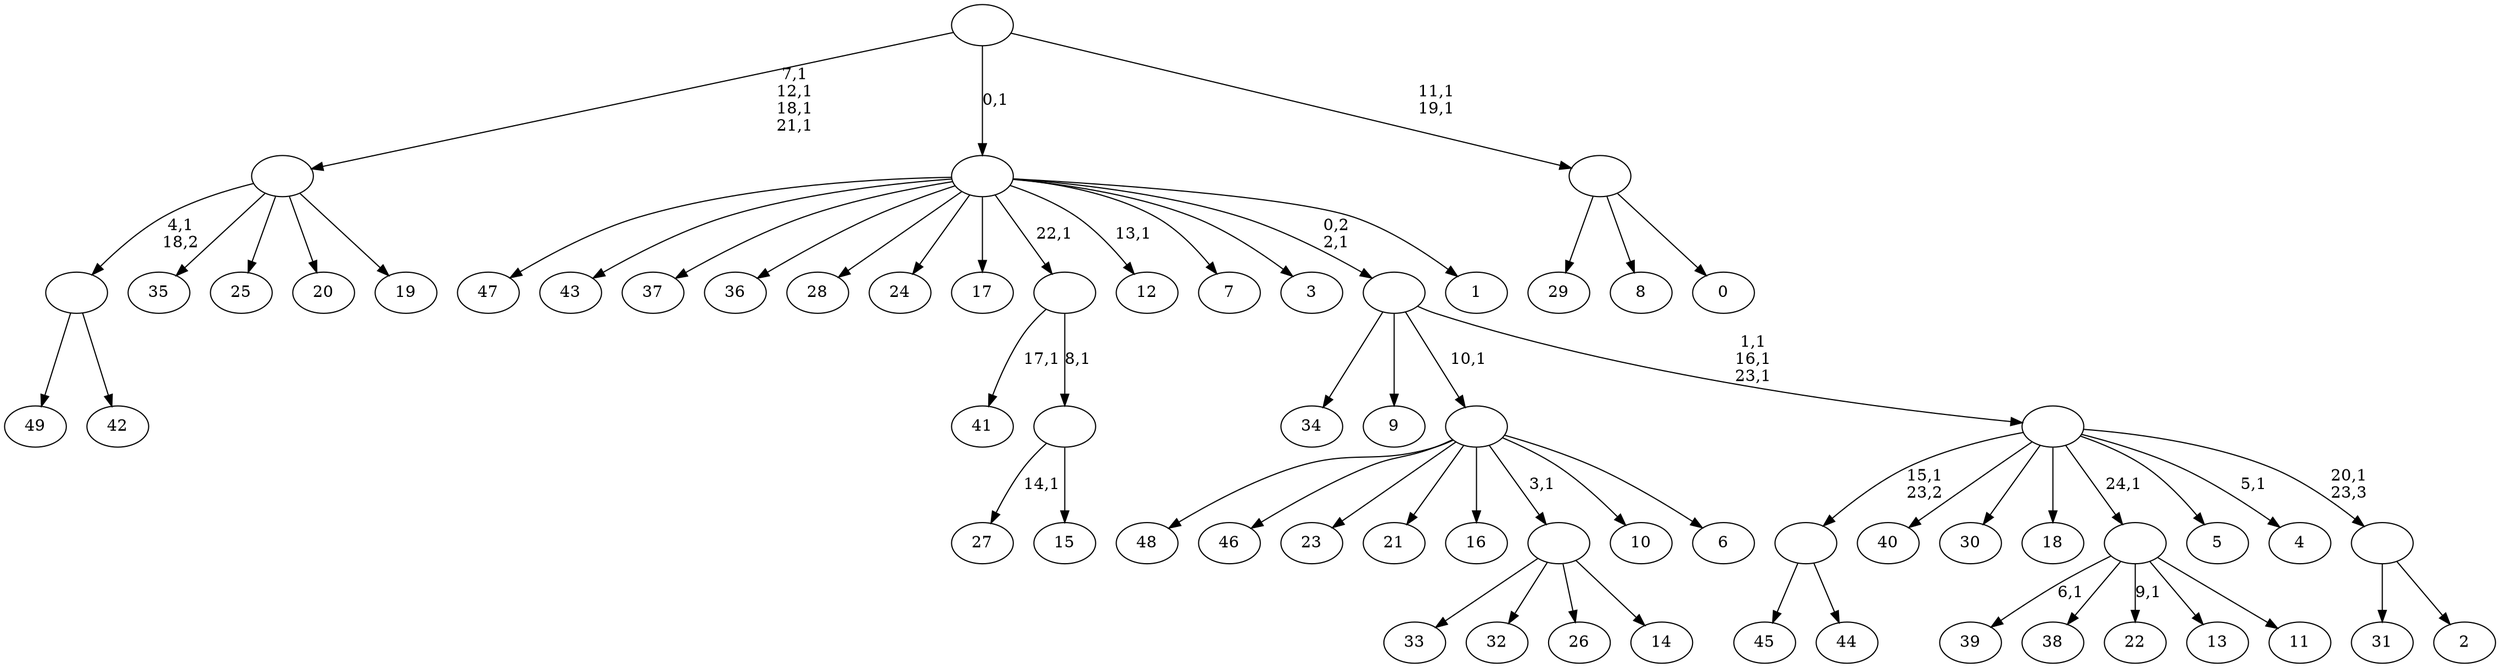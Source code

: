 digraph T {
	75 [label="49"]
	74 [label="48"]
	73 [label="47"]
	72 [label="46"]
	71 [label="45"]
	70 [label="44"]
	69 [label=""]
	68 [label="43"]
	67 [label="42"]
	66 [label=""]
	65 [label="41"]
	63 [label="40"]
	62 [label="39"]
	60 [label="38"]
	59 [label="37"]
	58 [label="36"]
	57 [label="35"]
	56 [label="34"]
	55 [label="33"]
	54 [label="32"]
	53 [label="31"]
	52 [label="30"]
	51 [label="29"]
	50 [label="28"]
	49 [label="27"]
	47 [label="26"]
	46 [label="25"]
	45 [label="24"]
	44 [label="23"]
	43 [label="22"]
	41 [label="21"]
	40 [label="20"]
	39 [label="19"]
	38 [label=""]
	34 [label="18"]
	33 [label="17"]
	32 [label="16"]
	31 [label="15"]
	30 [label=""]
	29 [label=""]
	28 [label="14"]
	27 [label=""]
	26 [label="13"]
	25 [label="12"]
	23 [label="11"]
	22 [label=""]
	21 [label="10"]
	20 [label="9"]
	19 [label="8"]
	18 [label="7"]
	17 [label="6"]
	16 [label=""]
	15 [label="5"]
	14 [label="4"]
	12 [label="3"]
	11 [label="2"]
	10 [label=""]
	9 [label=""]
	6 [label=""]
	5 [label="1"]
	4 [label=""]
	3 [label="0"]
	2 [label=""]
	0 [label=""]
	69 -> 71 [label=""]
	69 -> 70 [label=""]
	66 -> 75 [label=""]
	66 -> 67 [label=""]
	38 -> 66 [label="4,1\n18,2"]
	38 -> 57 [label=""]
	38 -> 46 [label=""]
	38 -> 40 [label=""]
	38 -> 39 [label=""]
	30 -> 49 [label="14,1"]
	30 -> 31 [label=""]
	29 -> 65 [label="17,1"]
	29 -> 30 [label="8,1"]
	27 -> 55 [label=""]
	27 -> 54 [label=""]
	27 -> 47 [label=""]
	27 -> 28 [label=""]
	22 -> 43 [label="9,1"]
	22 -> 62 [label="6,1"]
	22 -> 60 [label=""]
	22 -> 26 [label=""]
	22 -> 23 [label=""]
	16 -> 74 [label=""]
	16 -> 72 [label=""]
	16 -> 44 [label=""]
	16 -> 41 [label=""]
	16 -> 32 [label=""]
	16 -> 27 [label="3,1"]
	16 -> 21 [label=""]
	16 -> 17 [label=""]
	10 -> 53 [label=""]
	10 -> 11 [label=""]
	9 -> 14 [label="5,1"]
	9 -> 69 [label="15,1\n23,2"]
	9 -> 63 [label=""]
	9 -> 52 [label=""]
	9 -> 34 [label=""]
	9 -> 22 [label="24,1"]
	9 -> 15 [label=""]
	9 -> 10 [label="20,1\n23,3"]
	6 -> 9 [label="1,1\n16,1\n23,1"]
	6 -> 56 [label=""]
	6 -> 20 [label=""]
	6 -> 16 [label="10,1"]
	4 -> 25 [label="13,1"]
	4 -> 73 [label=""]
	4 -> 68 [label=""]
	4 -> 59 [label=""]
	4 -> 58 [label=""]
	4 -> 50 [label=""]
	4 -> 45 [label=""]
	4 -> 33 [label=""]
	4 -> 29 [label="22,1"]
	4 -> 18 [label=""]
	4 -> 12 [label=""]
	4 -> 6 [label="0,2\n2,1"]
	4 -> 5 [label=""]
	2 -> 51 [label=""]
	2 -> 19 [label=""]
	2 -> 3 [label=""]
	0 -> 2 [label="11,1\n19,1"]
	0 -> 38 [label="7,1\n12,1\n18,1\n21,1"]
	0 -> 4 [label="0,1"]
}
